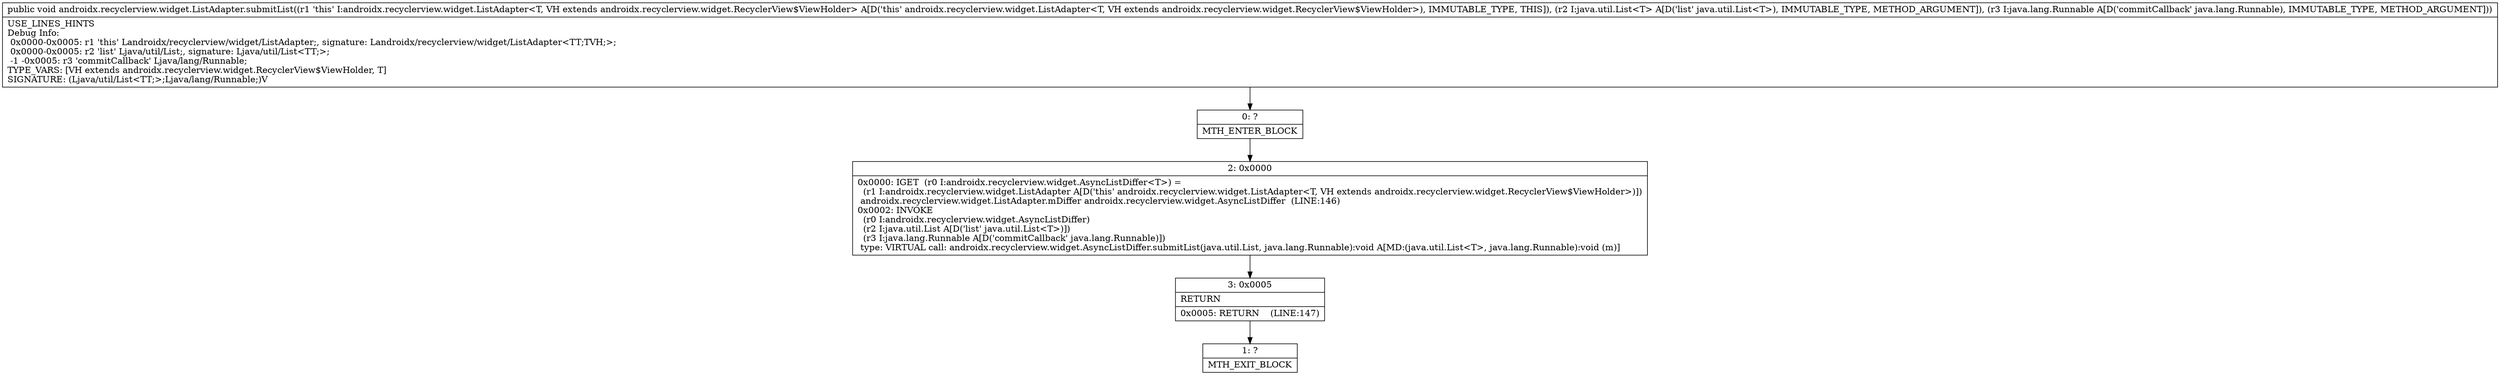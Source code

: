 digraph "CFG forandroidx.recyclerview.widget.ListAdapter.submitList(Ljava\/util\/List;Ljava\/lang\/Runnable;)V" {
Node_0 [shape=record,label="{0\:\ ?|MTH_ENTER_BLOCK\l}"];
Node_2 [shape=record,label="{2\:\ 0x0000|0x0000: IGET  (r0 I:androidx.recyclerview.widget.AsyncListDiffer\<T\>) = \l  (r1 I:androidx.recyclerview.widget.ListAdapter A[D('this' androidx.recyclerview.widget.ListAdapter\<T, VH extends androidx.recyclerview.widget.RecyclerView$ViewHolder\>)])\l androidx.recyclerview.widget.ListAdapter.mDiffer androidx.recyclerview.widget.AsyncListDiffer  (LINE:146)\l0x0002: INVOKE  \l  (r0 I:androidx.recyclerview.widget.AsyncListDiffer)\l  (r2 I:java.util.List A[D('list' java.util.List\<T\>)])\l  (r3 I:java.lang.Runnable A[D('commitCallback' java.lang.Runnable)])\l type: VIRTUAL call: androidx.recyclerview.widget.AsyncListDiffer.submitList(java.util.List, java.lang.Runnable):void A[MD:(java.util.List\<T\>, java.lang.Runnable):void (m)]\l}"];
Node_3 [shape=record,label="{3\:\ 0x0005|RETURN\l|0x0005: RETURN    (LINE:147)\l}"];
Node_1 [shape=record,label="{1\:\ ?|MTH_EXIT_BLOCK\l}"];
MethodNode[shape=record,label="{public void androidx.recyclerview.widget.ListAdapter.submitList((r1 'this' I:androidx.recyclerview.widget.ListAdapter\<T, VH extends androidx.recyclerview.widget.RecyclerView$ViewHolder\> A[D('this' androidx.recyclerview.widget.ListAdapter\<T, VH extends androidx.recyclerview.widget.RecyclerView$ViewHolder\>), IMMUTABLE_TYPE, THIS]), (r2 I:java.util.List\<T\> A[D('list' java.util.List\<T\>), IMMUTABLE_TYPE, METHOD_ARGUMENT]), (r3 I:java.lang.Runnable A[D('commitCallback' java.lang.Runnable), IMMUTABLE_TYPE, METHOD_ARGUMENT]))  | USE_LINES_HINTS\lDebug Info:\l  0x0000\-0x0005: r1 'this' Landroidx\/recyclerview\/widget\/ListAdapter;, signature: Landroidx\/recyclerview\/widget\/ListAdapter\<TT;TVH;\>;\l  0x0000\-0x0005: r2 'list' Ljava\/util\/List;, signature: Ljava\/util\/List\<TT;\>;\l  \-1 \-0x0005: r3 'commitCallback' Ljava\/lang\/Runnable;\lTYPE_VARS: [VH extends androidx.recyclerview.widget.RecyclerView$ViewHolder, T]\lSIGNATURE: (Ljava\/util\/List\<TT;\>;Ljava\/lang\/Runnable;)V\l}"];
MethodNode -> Node_0;Node_0 -> Node_2;
Node_2 -> Node_3;
Node_3 -> Node_1;
}

